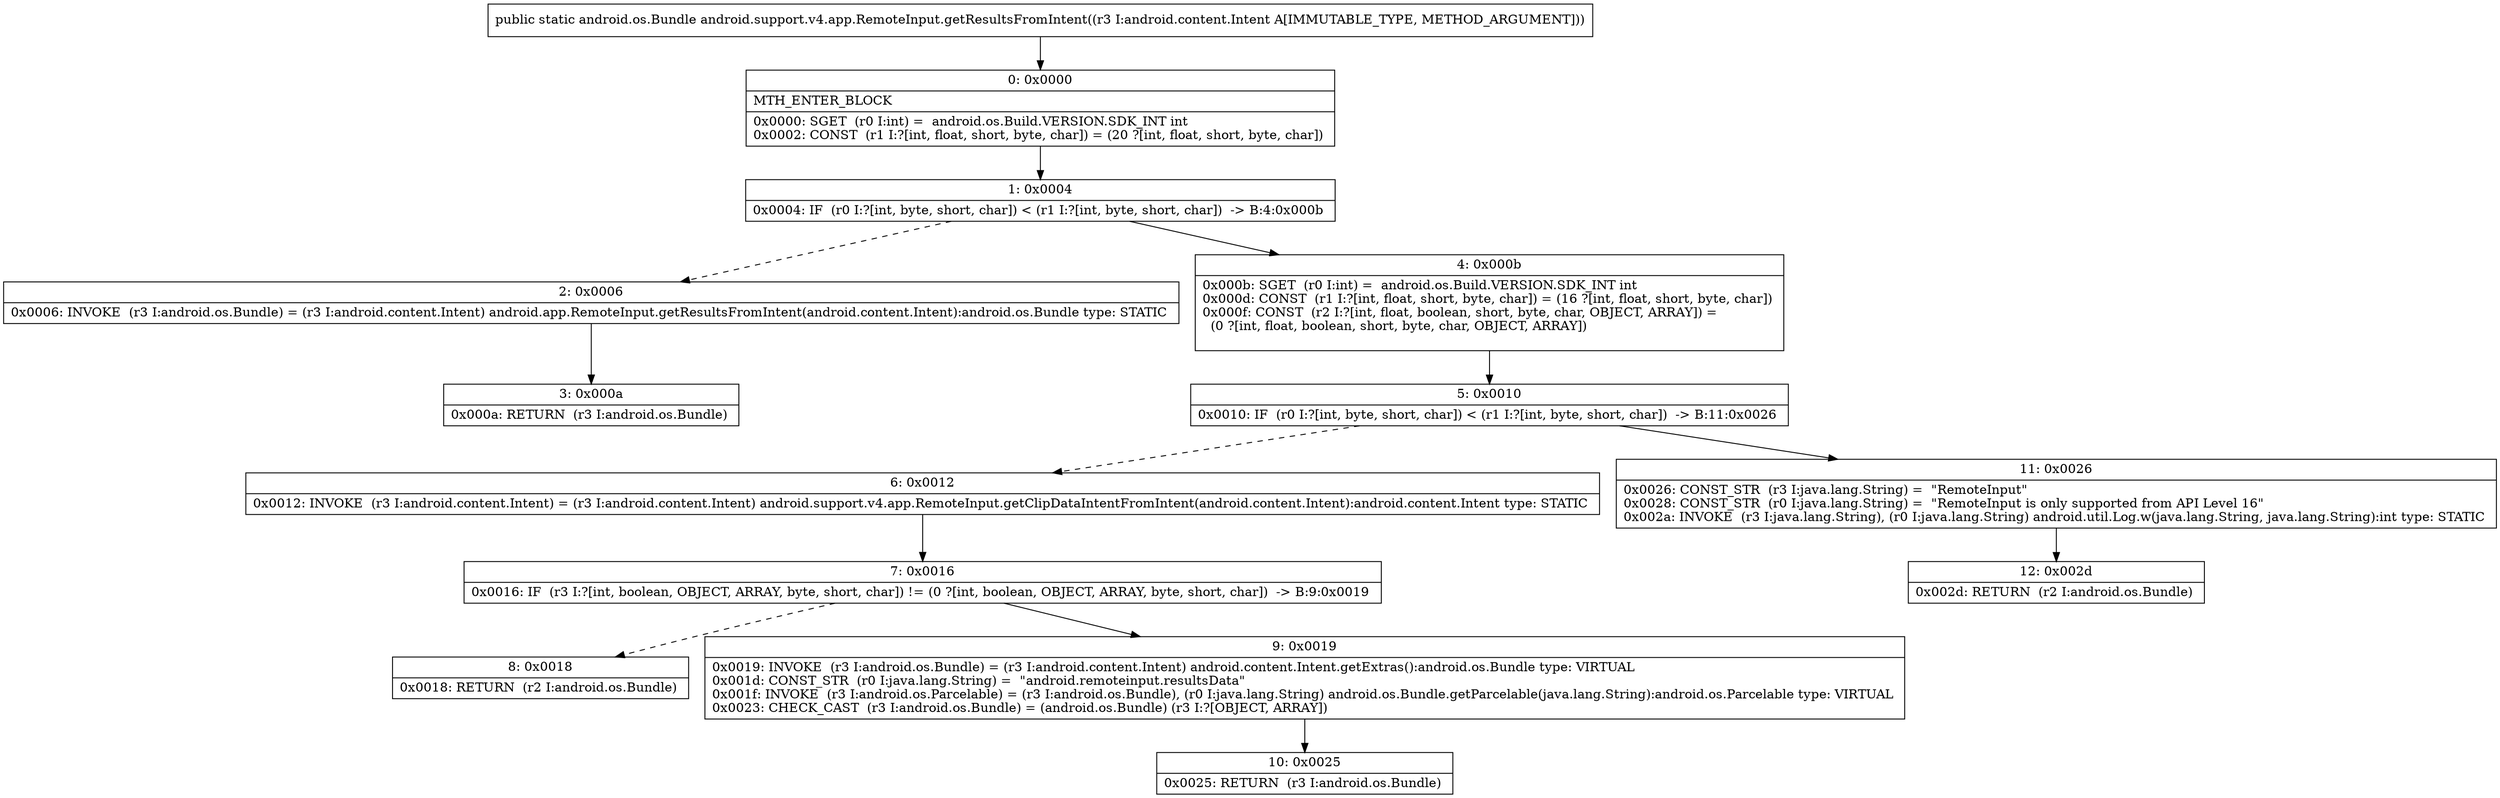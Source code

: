 digraph "CFG forandroid.support.v4.app.RemoteInput.getResultsFromIntent(Landroid\/content\/Intent;)Landroid\/os\/Bundle;" {
Node_0 [shape=record,label="{0\:\ 0x0000|MTH_ENTER_BLOCK\l|0x0000: SGET  (r0 I:int) =  android.os.Build.VERSION.SDK_INT int \l0x0002: CONST  (r1 I:?[int, float, short, byte, char]) = (20 ?[int, float, short, byte, char]) \l}"];
Node_1 [shape=record,label="{1\:\ 0x0004|0x0004: IF  (r0 I:?[int, byte, short, char]) \< (r1 I:?[int, byte, short, char])  \-\> B:4:0x000b \l}"];
Node_2 [shape=record,label="{2\:\ 0x0006|0x0006: INVOKE  (r3 I:android.os.Bundle) = (r3 I:android.content.Intent) android.app.RemoteInput.getResultsFromIntent(android.content.Intent):android.os.Bundle type: STATIC \l}"];
Node_3 [shape=record,label="{3\:\ 0x000a|0x000a: RETURN  (r3 I:android.os.Bundle) \l}"];
Node_4 [shape=record,label="{4\:\ 0x000b|0x000b: SGET  (r0 I:int) =  android.os.Build.VERSION.SDK_INT int \l0x000d: CONST  (r1 I:?[int, float, short, byte, char]) = (16 ?[int, float, short, byte, char]) \l0x000f: CONST  (r2 I:?[int, float, boolean, short, byte, char, OBJECT, ARRAY]) = \l  (0 ?[int, float, boolean, short, byte, char, OBJECT, ARRAY])\l \l}"];
Node_5 [shape=record,label="{5\:\ 0x0010|0x0010: IF  (r0 I:?[int, byte, short, char]) \< (r1 I:?[int, byte, short, char])  \-\> B:11:0x0026 \l}"];
Node_6 [shape=record,label="{6\:\ 0x0012|0x0012: INVOKE  (r3 I:android.content.Intent) = (r3 I:android.content.Intent) android.support.v4.app.RemoteInput.getClipDataIntentFromIntent(android.content.Intent):android.content.Intent type: STATIC \l}"];
Node_7 [shape=record,label="{7\:\ 0x0016|0x0016: IF  (r3 I:?[int, boolean, OBJECT, ARRAY, byte, short, char]) != (0 ?[int, boolean, OBJECT, ARRAY, byte, short, char])  \-\> B:9:0x0019 \l}"];
Node_8 [shape=record,label="{8\:\ 0x0018|0x0018: RETURN  (r2 I:android.os.Bundle) \l}"];
Node_9 [shape=record,label="{9\:\ 0x0019|0x0019: INVOKE  (r3 I:android.os.Bundle) = (r3 I:android.content.Intent) android.content.Intent.getExtras():android.os.Bundle type: VIRTUAL \l0x001d: CONST_STR  (r0 I:java.lang.String) =  \"android.remoteinput.resultsData\" \l0x001f: INVOKE  (r3 I:android.os.Parcelable) = (r3 I:android.os.Bundle), (r0 I:java.lang.String) android.os.Bundle.getParcelable(java.lang.String):android.os.Parcelable type: VIRTUAL \l0x0023: CHECK_CAST  (r3 I:android.os.Bundle) = (android.os.Bundle) (r3 I:?[OBJECT, ARRAY]) \l}"];
Node_10 [shape=record,label="{10\:\ 0x0025|0x0025: RETURN  (r3 I:android.os.Bundle) \l}"];
Node_11 [shape=record,label="{11\:\ 0x0026|0x0026: CONST_STR  (r3 I:java.lang.String) =  \"RemoteInput\" \l0x0028: CONST_STR  (r0 I:java.lang.String) =  \"RemoteInput is only supported from API Level 16\" \l0x002a: INVOKE  (r3 I:java.lang.String), (r0 I:java.lang.String) android.util.Log.w(java.lang.String, java.lang.String):int type: STATIC \l}"];
Node_12 [shape=record,label="{12\:\ 0x002d|0x002d: RETURN  (r2 I:android.os.Bundle) \l}"];
MethodNode[shape=record,label="{public static android.os.Bundle android.support.v4.app.RemoteInput.getResultsFromIntent((r3 I:android.content.Intent A[IMMUTABLE_TYPE, METHOD_ARGUMENT])) }"];
MethodNode -> Node_0;
Node_0 -> Node_1;
Node_1 -> Node_2[style=dashed];
Node_1 -> Node_4;
Node_2 -> Node_3;
Node_4 -> Node_5;
Node_5 -> Node_6[style=dashed];
Node_5 -> Node_11;
Node_6 -> Node_7;
Node_7 -> Node_8[style=dashed];
Node_7 -> Node_9;
Node_9 -> Node_10;
Node_11 -> Node_12;
}

